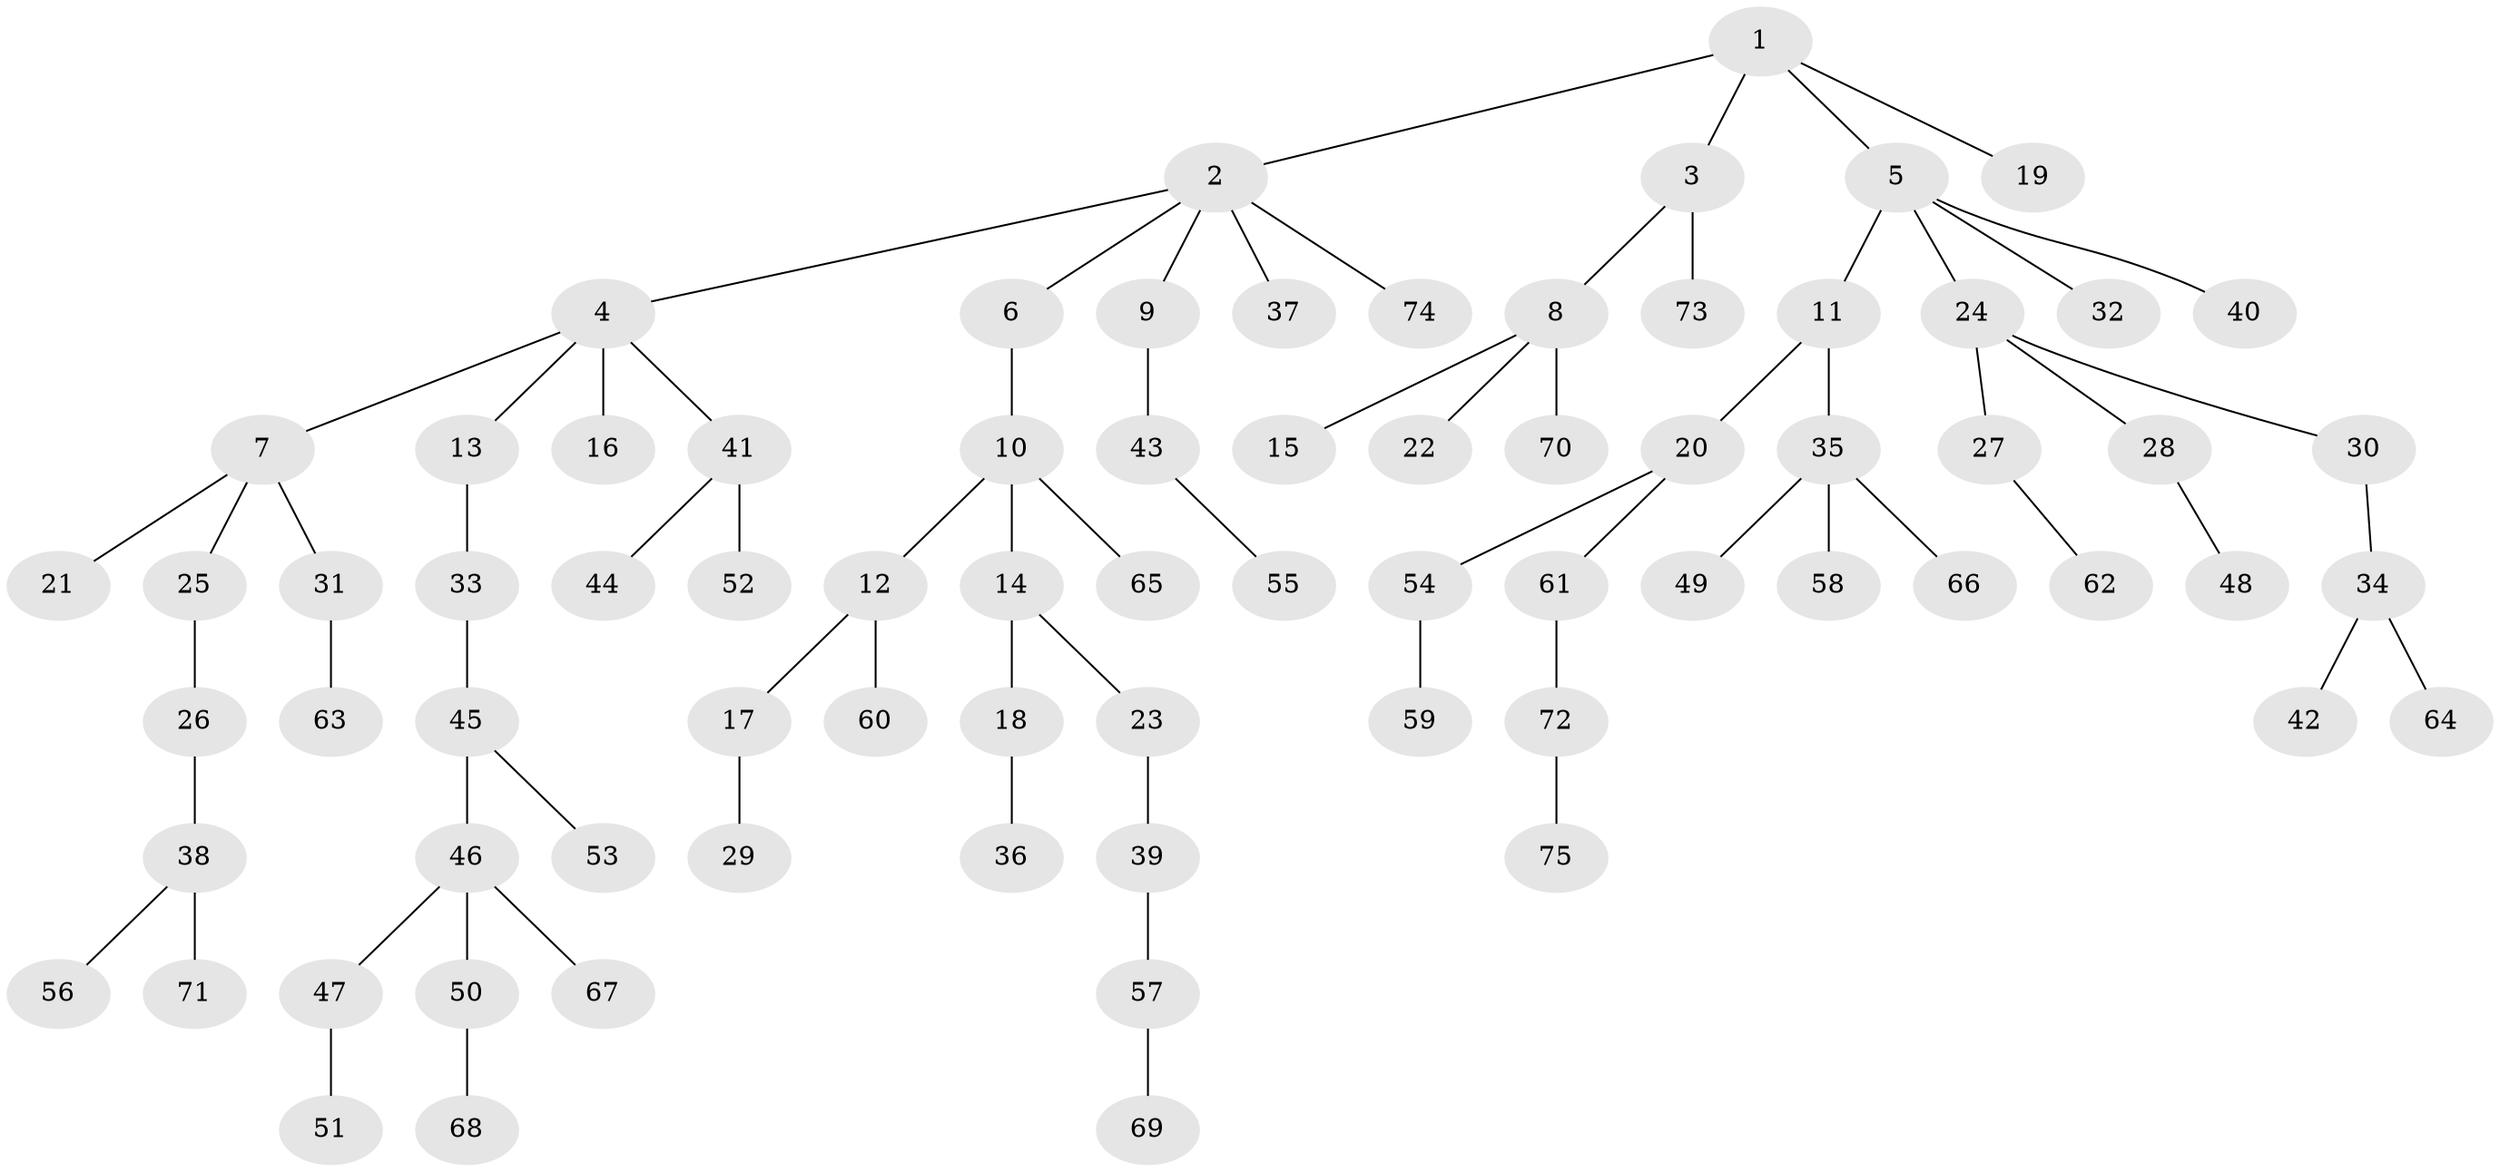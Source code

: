 // Generated by graph-tools (version 1.1) at 2025/50/03/09/25 03:50:23]
// undirected, 75 vertices, 74 edges
graph export_dot {
graph [start="1"]
  node [color=gray90,style=filled];
  1;
  2;
  3;
  4;
  5;
  6;
  7;
  8;
  9;
  10;
  11;
  12;
  13;
  14;
  15;
  16;
  17;
  18;
  19;
  20;
  21;
  22;
  23;
  24;
  25;
  26;
  27;
  28;
  29;
  30;
  31;
  32;
  33;
  34;
  35;
  36;
  37;
  38;
  39;
  40;
  41;
  42;
  43;
  44;
  45;
  46;
  47;
  48;
  49;
  50;
  51;
  52;
  53;
  54;
  55;
  56;
  57;
  58;
  59;
  60;
  61;
  62;
  63;
  64;
  65;
  66;
  67;
  68;
  69;
  70;
  71;
  72;
  73;
  74;
  75;
  1 -- 2;
  1 -- 3;
  1 -- 5;
  1 -- 19;
  2 -- 4;
  2 -- 6;
  2 -- 9;
  2 -- 37;
  2 -- 74;
  3 -- 8;
  3 -- 73;
  4 -- 7;
  4 -- 13;
  4 -- 16;
  4 -- 41;
  5 -- 11;
  5 -- 24;
  5 -- 32;
  5 -- 40;
  6 -- 10;
  7 -- 21;
  7 -- 25;
  7 -- 31;
  8 -- 15;
  8 -- 22;
  8 -- 70;
  9 -- 43;
  10 -- 12;
  10 -- 14;
  10 -- 65;
  11 -- 20;
  11 -- 35;
  12 -- 17;
  12 -- 60;
  13 -- 33;
  14 -- 18;
  14 -- 23;
  17 -- 29;
  18 -- 36;
  20 -- 54;
  20 -- 61;
  23 -- 39;
  24 -- 27;
  24 -- 28;
  24 -- 30;
  25 -- 26;
  26 -- 38;
  27 -- 62;
  28 -- 48;
  30 -- 34;
  31 -- 63;
  33 -- 45;
  34 -- 42;
  34 -- 64;
  35 -- 49;
  35 -- 58;
  35 -- 66;
  38 -- 56;
  38 -- 71;
  39 -- 57;
  41 -- 44;
  41 -- 52;
  43 -- 55;
  45 -- 46;
  45 -- 53;
  46 -- 47;
  46 -- 50;
  46 -- 67;
  47 -- 51;
  50 -- 68;
  54 -- 59;
  57 -- 69;
  61 -- 72;
  72 -- 75;
}
